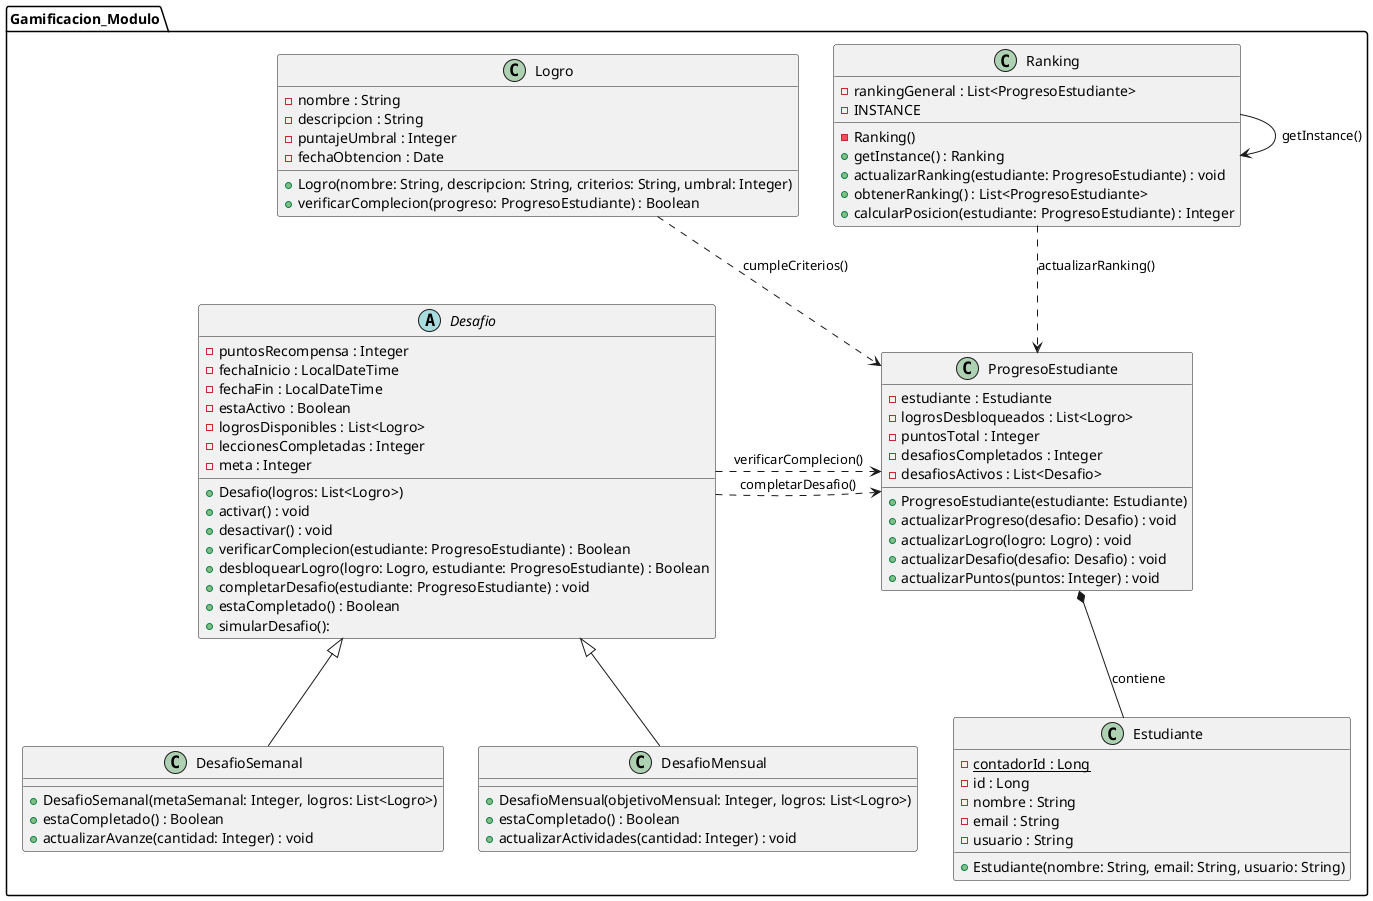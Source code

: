 @startuml


package "Gamificacion_Modulo" {

    class Estudiante {
        - {static} contadorId : Long
        - id : Long
        - nombre : String
        - email : String
        - usuario : String

        + Estudiante(nombre: String, email: String, usuario: String)

    }

    class Logro {
        - nombre : String
        - descripcion : String
        - puntajeUmbral : Integer
        - fechaObtencion : Date

        + Logro(nombre: String, descripcion: String, criterios: String, umbral: Integer)
        + verificarComplecion(progreso: ProgresoEstudiante) : Boolean
    }

    abstract class Desafio {
        - puntosRecompensa : Integer
        - fechaInicio : LocalDateTime
        - fechaFin : LocalDateTime
        - estaActivo : Boolean
        - logrosDisponibles : List<Logro>
        - leccionesCompletadas : Integer
        - meta : Integer
        'Cual es la diferencia entre verificarComplecion y estaCompletado?
        + Desafio(logros: List<Logro>)
        + activar() : void
        + desactivar() : void
        + verificarComplecion(estudiante: ProgresoEstudiante) : Boolean
        + desbloquearLogro(logro: Logro, estudiante: ProgresoEstudiante) : Boolean
        + completarDesafio(estudiante: ProgresoEstudiante) : void
        + estaCompletado() : Boolean
        + simularDesafio():
    }

    class DesafioSemanal {

        + DesafioSemanal(metaSemanal: Integer, logros: List<Logro>)
        + estaCompletado() : Boolean
        + actualizarAvanze(cantidad: Integer) : void
    }

    class DesafioMensual {

        + DesafioMensual(objetivoMensual: Integer, logros: List<Logro>)
        + estaCompletado() : Boolean
        + actualizarActividades(cantidad: Integer) : void
    }

    class ProgresoEstudiante {
        - estudiante : Estudiante
        - logrosDesbloqueados : List<Logro>
        - puntosTotal : Integer
        - desafiosCompletados : Integer
        - desafiosActivos : List<Desafio>

        + ProgresoEstudiante(estudiante: Estudiante)
        + actualizarProgreso(desafio: Desafio) : void
        + actualizarLogro(logro: Logro) : void
        + actualizarDesafio(desafio: Desafio) : void
        + actualizarPuntos(puntos: Integer) : void
    }

    class Ranking {
        - rankingGeneral : List<ProgresoEstudiante>
        -INSTANCE

        - Ranking()
        + getInstance() : Ranking
        + actualizarRanking(estudiante: ProgresoEstudiante) : void
        + obtenerRanking() : List<ProgresoEstudiante>
        + calcularPosicion(estudiante: ProgresoEstudiante) : Integer
    }
    Ranking ->Ranking: getInstance()
    ' Relaciones de Herencia
    Desafio <|-- DesafioSemanal
    Desafio <|-- DesafioMensual

    ' Relaciones de Composición
    ProgresoEstudiante *-- Estudiante : "contiene"


    ' Relaciones de Dependencia
    Logro ..> ProgresoEstudiante : "cumpleCriterios()"
    Desafio .> ProgresoEstudiante : "verificarComplecion()"
    Desafio .> ProgresoEstudiante : "completarDesafio()"
    Ranking ..> ProgresoEstudiante : "actualizarRanking()"

}

@enduml